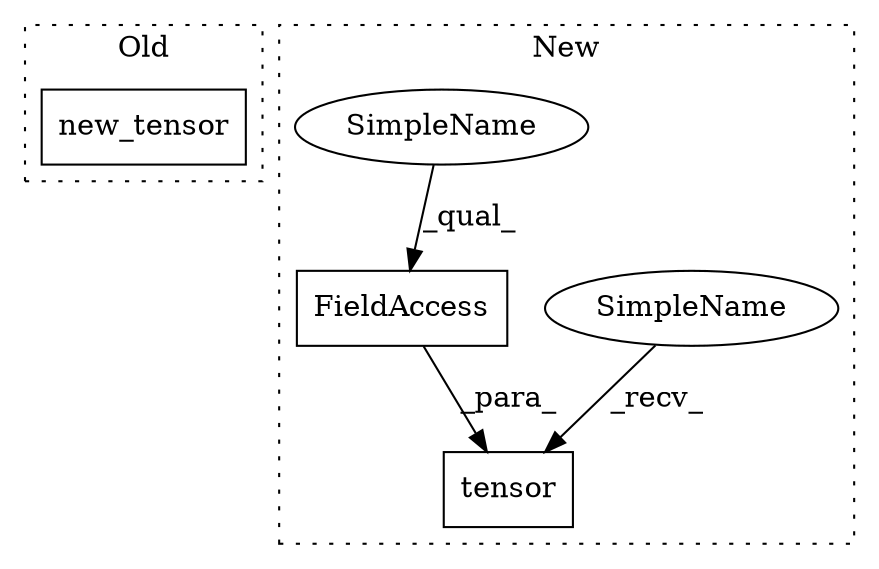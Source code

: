 digraph G {
subgraph cluster0 {
1 [label="new_tensor" a="32" s="1689,1723" l="11,1" shape="box"];
label = "Old";
style="dotted";
}
subgraph cluster1 {
2 [label="tensor" a="32" s="1700,1751" l="7,1" shape="box"];
3 [label="FieldAccess" a="22" s="1731" l="13" shape="box"];
4 [label="SimpleName" a="42" s="1694" l="5" shape="ellipse"];
5 [label="SimpleName" a="42" s="1731" l="5" shape="ellipse"];
label = "New";
style="dotted";
}
3 -> 2 [label="_para_"];
4 -> 2 [label="_recv_"];
5 -> 3 [label="_qual_"];
}